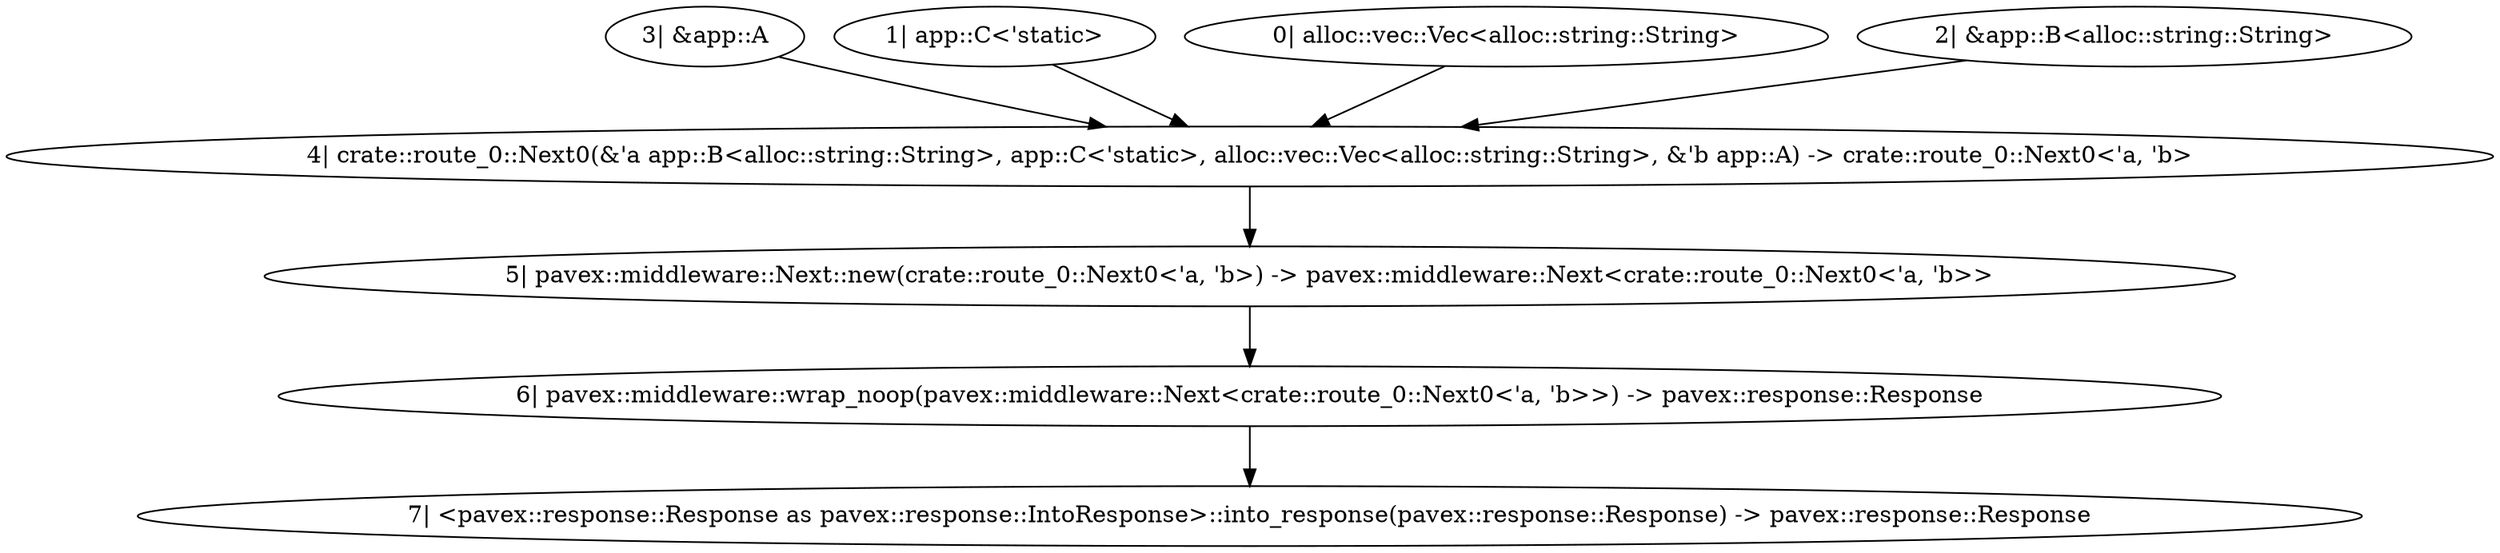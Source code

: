 digraph "GET / - 0" {
    0 [ label = "6| pavex::middleware::wrap_noop(pavex::middleware::Next<crate::route_0::Next0<'a, 'b>>) -> pavex::response::Response"]
    1 [ label = "5| pavex::middleware::Next::new(crate::route_0::Next0<'a, 'b>) -> pavex::middleware::Next<crate::route_0::Next0<'a, 'b>>"]
    2 [ label = "4| crate::route_0::Next0(&'a app::B<alloc::string::String>, app::C<'static>, alloc::vec::Vec<alloc::string::String>, &'b app::A) -> crate::route_0::Next0<'a, 'b>"]
    3 [ label = "3| &app::A"]
    4 [ label = "1| app::C<'static>"]
    5 [ label = "0| alloc::vec::Vec<alloc::string::String>"]
    7 [ label = "7| <pavex::response::Response as pavex::response::IntoResponse>::into_response(pavex::response::Response) -> pavex::response::Response"]
    8 [ label = "2| &app::B<alloc::string::String>"]
    1 -> 0 [ ]
    2 -> 1 [ ]
    5 -> 2 [ ]
    4 -> 2 [ ]
    3 -> 2 [ ]
    0 -> 7 [ ]
    8 -> 2 [ ]
}

digraph "GET / - 1" {
    0 [ label = "4| app::handler(&app::A, &app::B<alloc::string::String>, app::C<'static>, alloc::vec::Vec<alloc::string::String>) -> pavex::response::Response"]
    1 [ label = "3| &app::B<alloc::string::String>"]
    3 [ label = "1| app::C<'static>"]
    4 [ label = "0| alloc::vec::Vec<alloc::string::String>"]
    5 [ label = "5| <pavex::response::Response as pavex::response::IntoResponse>::into_response(pavex::response::Response) -> pavex::response::Response"]
    6 [ label = "2| &app::A"]
    4 -> 0 [ ]
    3 -> 0 [ ]
    1 -> 0 [ ]
    0 -> 5 [ ]
    6 -> 0 [ ]
}

digraph "* / - 0" {
    0 [ label = "3| pavex::middleware::wrap_noop(pavex::middleware::Next<crate::route_1::Next0<'a>>) -> pavex::response::Response"]
    1 [ label = "2| pavex::middleware::Next::new(crate::route_1::Next0<'a>) -> pavex::middleware::Next<crate::route_1::Next0<'a>>"]
    2 [ label = "1| crate::route_1::Next0(&'a pavex::router::AllowedMethods) -> crate::route_1::Next0<'a>"]
    4 [ label = "4| <pavex::response::Response as pavex::response::IntoResponse>::into_response(pavex::response::Response) -> pavex::response::Response"]
    5 [ label = "0| &pavex::router::AllowedMethods"]
    1 -> 0 [ ]
    2 -> 1 [ ]
    0 -> 4 [ ]
    5 -> 2 [ ]
}

digraph "* / - 1" {
    0 [ label = "1| pavex::router::default_fallback(&pavex::router::AllowedMethods) -> pavex::response::Response"]
    2 [ label = "2| <pavex::response::Response as pavex::response::IntoResponse>::into_response(pavex::response::Response) -> pavex::response::Response"]
    3 [ label = "0| &pavex::router::AllowedMethods"]
    0 -> 2 [ ]
    3 -> 0 [ ]
}

digraph app_state {
    0 [ label = "4| crate::ApplicationState(app::A, app::C<'static>, alloc::vec::Vec<alloc::string::String>, app::B<alloc::string::String>) -> crate::ApplicationState"]
    1 [ label = "3| app::A"]
    2 [ label = "2| app::C<'static>"]
    3 [ label = "1| alloc::vec::Vec<alloc::string::String>"]
    4 [ label = "0| app::B<alloc::string::String>"]
    4 -> 0 [ ]
    3 -> 0 [ ]
    2 -> 0 [ ]
    1 -> 0 [ ]
}